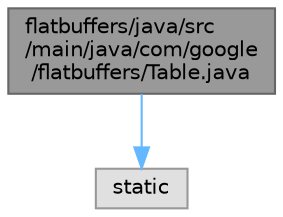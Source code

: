 digraph "flatbuffers/java/src/main/java/com/google/flatbuffers/Table.java"
{
 // LATEX_PDF_SIZE
  bgcolor="transparent";
  edge [fontname=Helvetica,fontsize=10,labelfontname=Helvetica,labelfontsize=10];
  node [fontname=Helvetica,fontsize=10,shape=box,height=0.2,width=0.4];
  Node1 [id="Node000001",label="flatbuffers/java/src\l/main/java/com/google\l/flatbuffers/Table.java",height=0.2,width=0.4,color="gray40", fillcolor="grey60", style="filled", fontcolor="black",tooltip=" "];
  Node1 -> Node2 [id="edge1_Node000001_Node000002",color="steelblue1",style="solid",tooltip=" "];
  Node2 [id="Node000002",label="static",height=0.2,width=0.4,color="grey60", fillcolor="#E0E0E0", style="filled",tooltip=" "];
}
